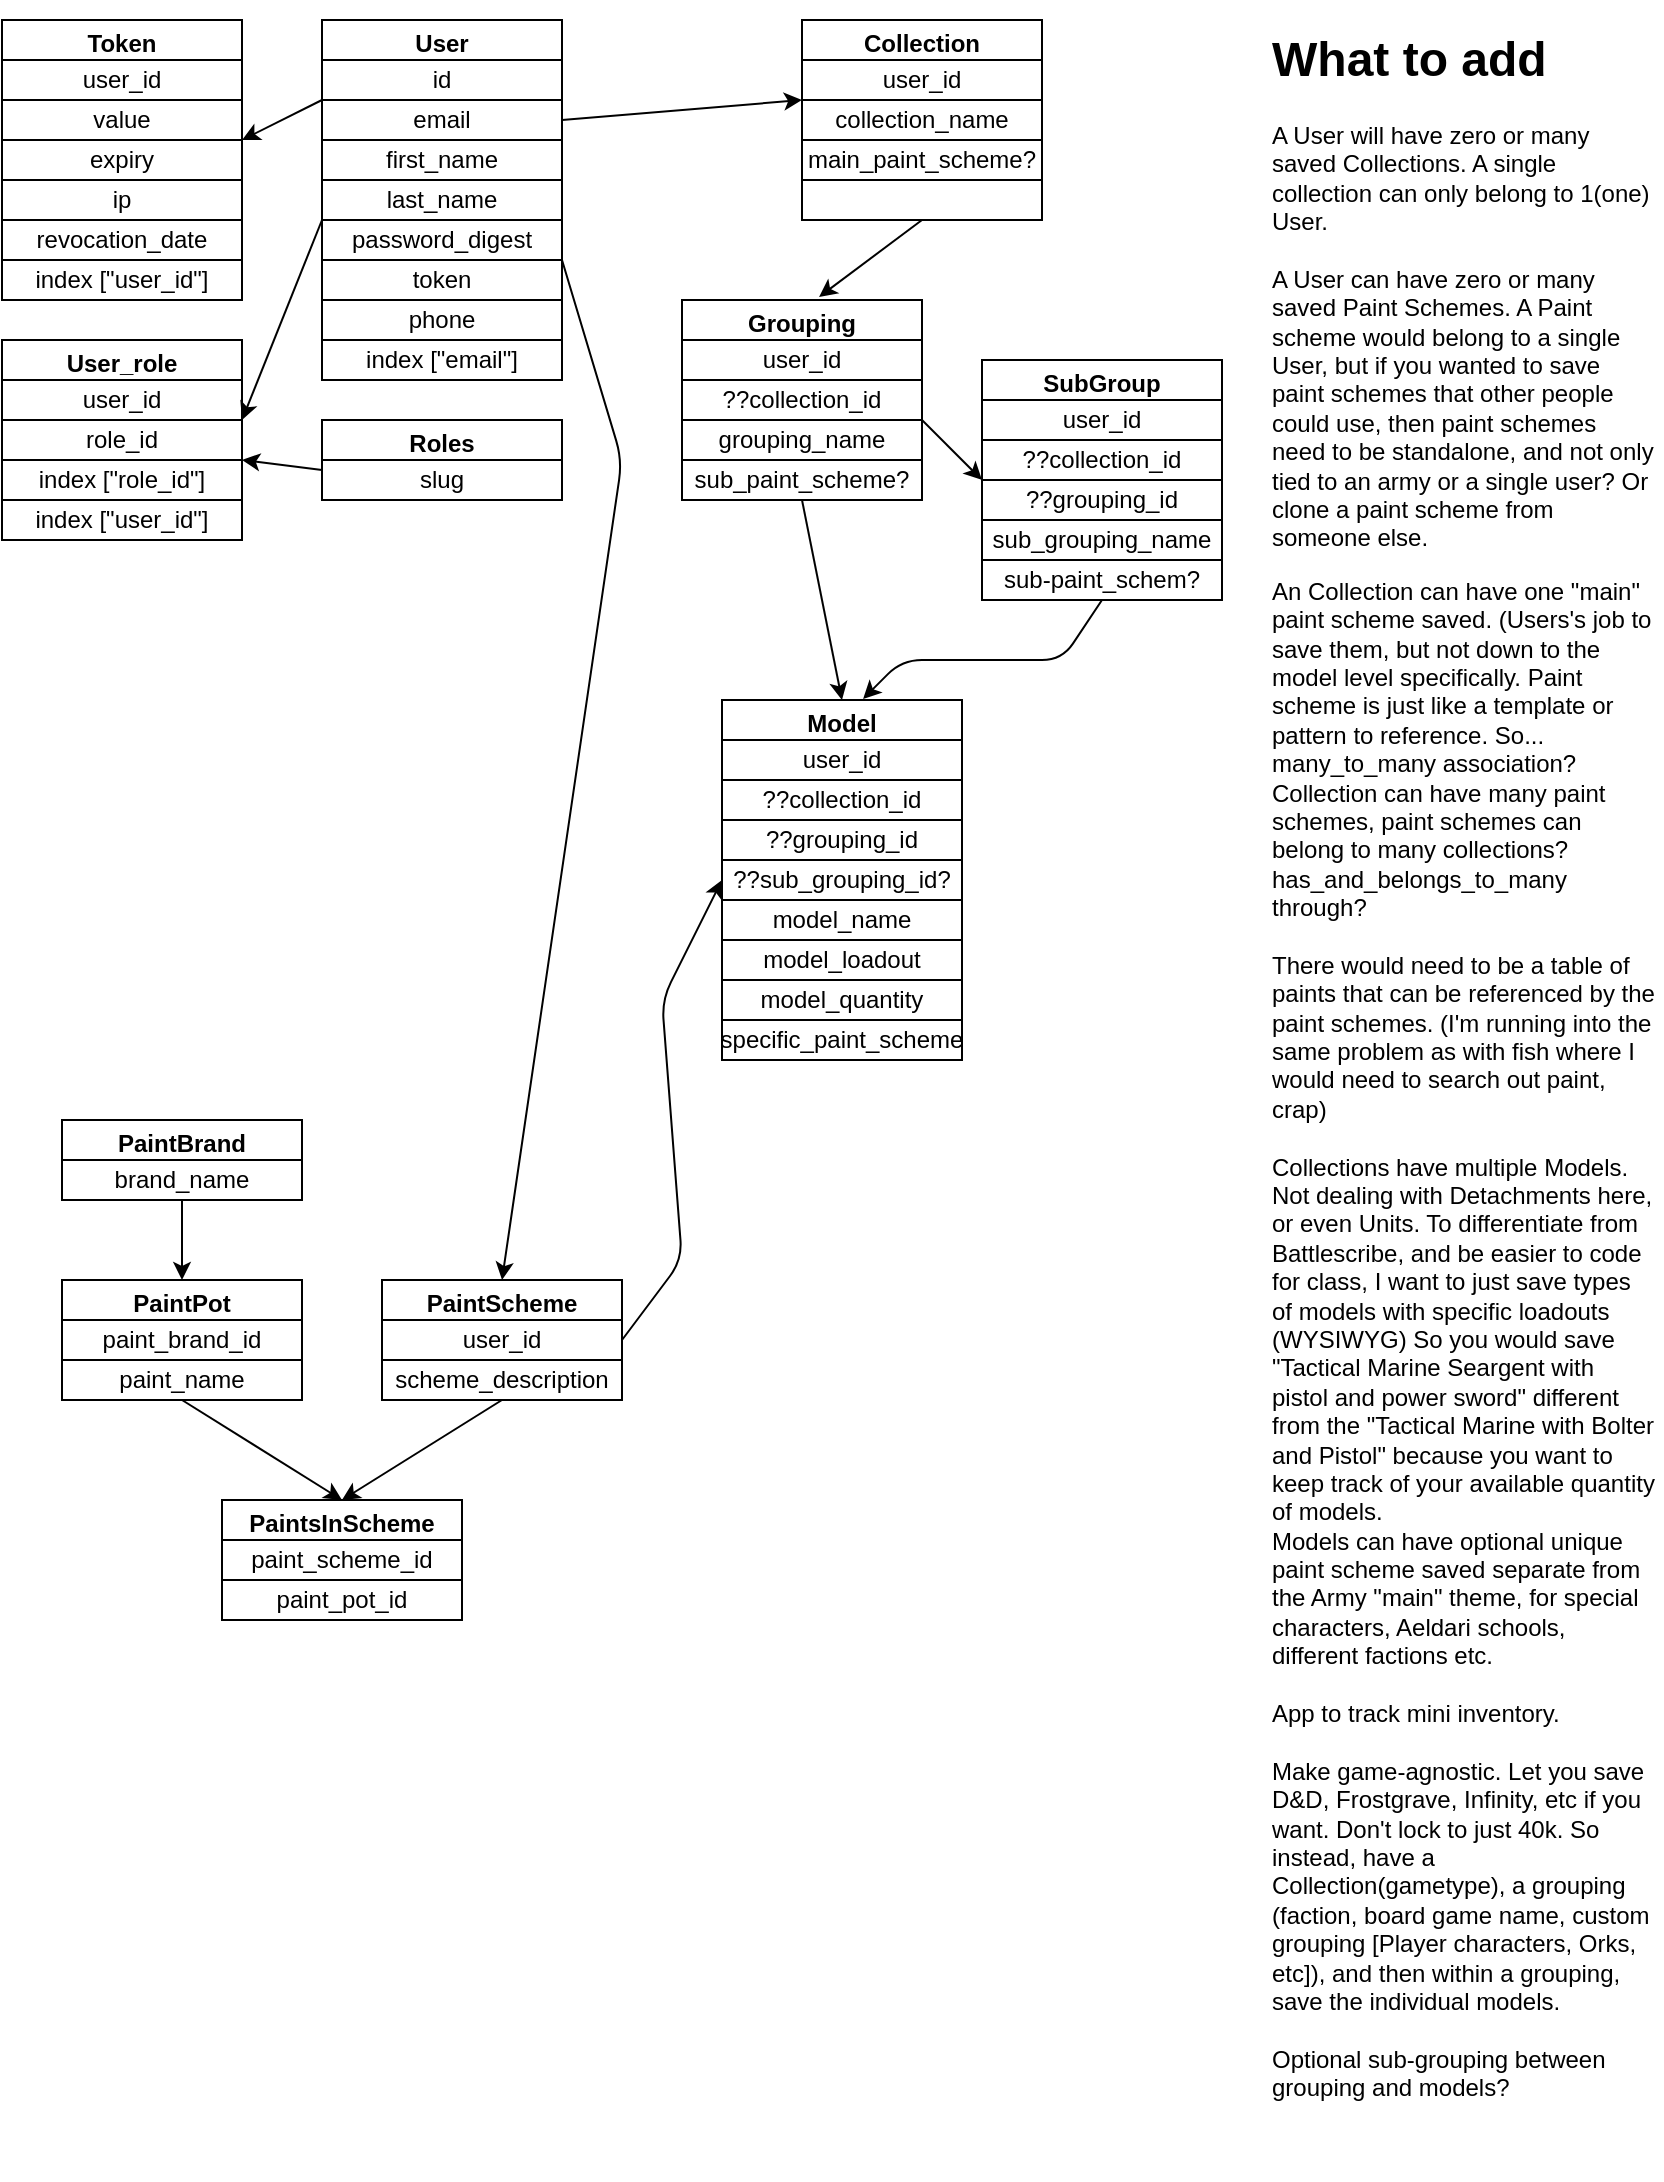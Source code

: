 <mxfile>
    <diagram id="tq_mJF6on8W3urc6wu1b" name="Page-1">
        <mxGraphModel dx="762" dy="540" grid="1" gridSize="10" guides="1" tooltips="1" connect="1" arrows="1" fold="1" page="1" pageScale="1" pageWidth="850" pageHeight="1100" math="0" shadow="0">
            <root>
                <mxCell id="0"/>
                <mxCell id="1" parent="0"/>
                <mxCell id="8" value="User" style="swimlane;whiteSpace=wrap;html=1;" vertex="1" parent="1">
                    <mxGeometry x="170" y="10" width="120" height="180" as="geometry">
                        <mxRectangle x="40" y="40" width="70" height="30" as="alternateBounds"/>
                    </mxGeometry>
                </mxCell>
                <mxCell id="13" value="" style="rounded=0;whiteSpace=wrap;html=1;" vertex="1" parent="8">
                    <mxGeometry y="20" width="120" height="20" as="geometry"/>
                </mxCell>
                <mxCell id="14" value="" style="rounded=0;whiteSpace=wrap;html=1;" vertex="1" parent="8">
                    <mxGeometry y="40" width="120" height="20" as="geometry"/>
                </mxCell>
                <mxCell id="15" value="" style="rounded=0;whiteSpace=wrap;html=1;" vertex="1" parent="8">
                    <mxGeometry y="60" width="120" height="20" as="geometry"/>
                </mxCell>
                <mxCell id="16" value="" style="rounded=0;whiteSpace=wrap;html=1;" vertex="1" parent="8">
                    <mxGeometry y="80" width="120" height="20" as="geometry"/>
                </mxCell>
                <mxCell id="17" value="" style="rounded=0;whiteSpace=wrap;html=1;" vertex="1" parent="8">
                    <mxGeometry y="100" width="120" height="20" as="geometry"/>
                </mxCell>
                <mxCell id="18" value="" style="rounded=0;whiteSpace=wrap;html=1;" vertex="1" parent="8">
                    <mxGeometry y="120" width="120" height="20" as="geometry"/>
                </mxCell>
                <mxCell id="20" value="id" style="text;html=1;strokeColor=none;fillColor=none;align=center;verticalAlign=middle;whiteSpace=wrap;rounded=0;" vertex="1" parent="8">
                    <mxGeometry y="20" width="120" height="20" as="geometry"/>
                </mxCell>
                <mxCell id="21" value="email" style="text;html=1;strokeColor=none;fillColor=none;align=center;verticalAlign=middle;whiteSpace=wrap;rounded=0;" vertex="1" parent="8">
                    <mxGeometry y="40" width="120" height="20" as="geometry"/>
                </mxCell>
                <mxCell id="22" value="first_name" style="text;html=1;strokeColor=none;fillColor=none;align=center;verticalAlign=middle;whiteSpace=wrap;rounded=0;" vertex="1" parent="8">
                    <mxGeometry y="60" width="120" height="20" as="geometry"/>
                </mxCell>
                <mxCell id="23" value="last_name" style="text;html=1;strokeColor=none;fillColor=none;align=center;verticalAlign=middle;whiteSpace=wrap;rounded=0;" vertex="1" parent="8">
                    <mxGeometry y="80" width="120" height="20" as="geometry"/>
                </mxCell>
                <mxCell id="24" value="password_digest" style="text;html=1;strokeColor=none;fillColor=none;align=center;verticalAlign=middle;whiteSpace=wrap;rounded=0;" vertex="1" parent="8">
                    <mxGeometry y="100" width="120" height="20" as="geometry"/>
                </mxCell>
                <mxCell id="25" value="token" style="text;html=1;strokeColor=none;fillColor=none;align=center;verticalAlign=middle;whiteSpace=wrap;rounded=0;" vertex="1" parent="8">
                    <mxGeometry y="120" width="120" height="20" as="geometry"/>
                </mxCell>
                <mxCell id="68" value="index [&quot;email&quot;]" style="rounded=0;whiteSpace=wrap;html=1;" vertex="1" parent="8">
                    <mxGeometry y="160" width="120" height="20" as="geometry"/>
                </mxCell>
                <mxCell id="69" value="phone" style="rounded=0;whiteSpace=wrap;html=1;" vertex="1" parent="8">
                    <mxGeometry y="140" width="120" height="20" as="geometry"/>
                </mxCell>
                <mxCell id="27" value="Roles" style="swimlane;whiteSpace=wrap;html=1;" vertex="1" parent="1">
                    <mxGeometry x="170" y="210" width="120" height="40" as="geometry">
                        <mxRectangle x="40" y="40" width="70" height="30" as="alternateBounds"/>
                    </mxGeometry>
                </mxCell>
                <mxCell id="28" value="" style="rounded=0;whiteSpace=wrap;html=1;" vertex="1" parent="27">
                    <mxGeometry y="20" width="120" height="20" as="geometry"/>
                </mxCell>
                <mxCell id="34" value="slug" style="text;html=1;strokeColor=none;fillColor=none;align=center;verticalAlign=middle;whiteSpace=wrap;rounded=0;" vertex="1" parent="27">
                    <mxGeometry y="20" width="120" height="20" as="geometry"/>
                </mxCell>
                <mxCell id="40" value="Token" style="swimlane;whiteSpace=wrap;html=1;" vertex="1" parent="1">
                    <mxGeometry x="10" y="10" width="120" height="140" as="geometry">
                        <mxRectangle x="40" y="40" width="70" height="30" as="alternateBounds"/>
                    </mxGeometry>
                </mxCell>
                <mxCell id="41" value="" style="rounded=0;whiteSpace=wrap;html=1;" vertex="1" parent="40">
                    <mxGeometry y="20" width="120" height="20" as="geometry"/>
                </mxCell>
                <mxCell id="42" value="" style="rounded=0;whiteSpace=wrap;html=1;" vertex="1" parent="40">
                    <mxGeometry y="40" width="120" height="20" as="geometry"/>
                </mxCell>
                <mxCell id="43" value="" style="rounded=0;whiteSpace=wrap;html=1;" vertex="1" parent="40">
                    <mxGeometry y="60" width="120" height="20" as="geometry"/>
                </mxCell>
                <mxCell id="44" value="" style="rounded=0;whiteSpace=wrap;html=1;" vertex="1" parent="40">
                    <mxGeometry y="80" width="120" height="20" as="geometry"/>
                </mxCell>
                <mxCell id="45" value="" style="rounded=0;whiteSpace=wrap;html=1;" vertex="1" parent="40">
                    <mxGeometry y="100" width="120" height="20" as="geometry"/>
                </mxCell>
                <mxCell id="46" value="" style="rounded=0;whiteSpace=wrap;html=1;" vertex="1" parent="40">
                    <mxGeometry y="120" width="120" height="20" as="geometry"/>
                </mxCell>
                <mxCell id="47" value="user_id" style="text;html=1;strokeColor=none;fillColor=none;align=center;verticalAlign=middle;whiteSpace=wrap;rounded=0;" vertex="1" parent="40">
                    <mxGeometry y="20" width="120" height="20" as="geometry"/>
                </mxCell>
                <mxCell id="48" value="value" style="text;html=1;strokeColor=none;fillColor=none;align=center;verticalAlign=middle;whiteSpace=wrap;rounded=0;" vertex="1" parent="40">
                    <mxGeometry y="40" width="120" height="20" as="geometry"/>
                </mxCell>
                <mxCell id="49" value="expiry" style="text;html=1;strokeColor=none;fillColor=none;align=center;verticalAlign=middle;whiteSpace=wrap;rounded=0;" vertex="1" parent="40">
                    <mxGeometry y="60" width="120" height="20" as="geometry"/>
                </mxCell>
                <mxCell id="50" value="ip" style="text;html=1;strokeColor=none;fillColor=none;align=center;verticalAlign=middle;whiteSpace=wrap;rounded=0;" vertex="1" parent="40">
                    <mxGeometry y="80" width="120" height="20" as="geometry"/>
                </mxCell>
                <mxCell id="51" value="revocation_date" style="text;html=1;strokeColor=none;fillColor=none;align=center;verticalAlign=middle;whiteSpace=wrap;rounded=0;" vertex="1" parent="40">
                    <mxGeometry y="100" width="120" height="20" as="geometry"/>
                </mxCell>
                <mxCell id="52" value="index [&quot;user_id&quot;]" style="text;html=1;strokeColor=none;fillColor=none;align=center;verticalAlign=middle;whiteSpace=wrap;rounded=0;" vertex="1" parent="40">
                    <mxGeometry y="120" width="120" height="20" as="geometry"/>
                </mxCell>
                <mxCell id="53" value="User_role" style="swimlane;whiteSpace=wrap;html=1;" vertex="1" parent="1">
                    <mxGeometry x="10" y="170" width="120" height="100" as="geometry">
                        <mxRectangle x="40" y="40" width="70" height="30" as="alternateBounds"/>
                    </mxGeometry>
                </mxCell>
                <mxCell id="54" value="" style="rounded=0;whiteSpace=wrap;html=1;" vertex="1" parent="53">
                    <mxGeometry y="20" width="120" height="20" as="geometry"/>
                </mxCell>
                <mxCell id="55" value="" style="rounded=0;whiteSpace=wrap;html=1;" vertex="1" parent="53">
                    <mxGeometry y="40" width="120" height="20" as="geometry"/>
                </mxCell>
                <mxCell id="56" value="" style="rounded=0;whiteSpace=wrap;html=1;" vertex="1" parent="53">
                    <mxGeometry y="60" width="120" height="20" as="geometry"/>
                </mxCell>
                <mxCell id="57" value="" style="rounded=0;whiteSpace=wrap;html=1;" vertex="1" parent="53">
                    <mxGeometry y="80" width="120" height="20" as="geometry"/>
                </mxCell>
                <mxCell id="60" value="user_id" style="text;html=1;strokeColor=none;fillColor=none;align=center;verticalAlign=middle;whiteSpace=wrap;rounded=0;" vertex="1" parent="53">
                    <mxGeometry y="20" width="120" height="20" as="geometry"/>
                </mxCell>
                <mxCell id="61" value="role_id" style="text;html=1;strokeColor=none;fillColor=none;align=center;verticalAlign=middle;whiteSpace=wrap;rounded=0;" vertex="1" parent="53">
                    <mxGeometry y="40" width="120" height="20" as="geometry"/>
                </mxCell>
                <mxCell id="62" value="index [&quot;role_id&quot;]" style="text;html=1;strokeColor=none;fillColor=none;align=center;verticalAlign=middle;whiteSpace=wrap;rounded=0;" vertex="1" parent="53">
                    <mxGeometry y="60" width="120" height="20" as="geometry"/>
                </mxCell>
                <mxCell id="63" value="index [&quot;user_id&quot;]" style="text;html=1;strokeColor=none;fillColor=none;align=center;verticalAlign=middle;whiteSpace=wrap;rounded=0;" vertex="1" parent="53">
                    <mxGeometry y="80" width="120" height="20" as="geometry"/>
                </mxCell>
                <mxCell id="239" style="edgeStyle=none;html=1;exitX=0.5;exitY=1;exitDx=0;exitDy=0;entryX=0.571;entryY=-0.015;entryDx=0;entryDy=0;entryPerimeter=0;" edge="1" parent="1" source="70" target="89">
                    <mxGeometry relative="1" as="geometry"/>
                </mxCell>
                <mxCell id="70" value="Collection" style="swimlane;whiteSpace=wrap;html=1;" vertex="1" parent="1">
                    <mxGeometry x="410" y="10" width="120" height="100" as="geometry">
                        <mxRectangle x="40" y="40" width="70" height="30" as="alternateBounds"/>
                    </mxGeometry>
                </mxCell>
                <mxCell id="71" value="" style="rounded=0;whiteSpace=wrap;html=1;" vertex="1" parent="70">
                    <mxGeometry y="20" width="120" height="20" as="geometry"/>
                </mxCell>
                <mxCell id="72" value="" style="rounded=0;whiteSpace=wrap;html=1;" vertex="1" parent="70">
                    <mxGeometry y="40" width="120" height="20" as="geometry"/>
                </mxCell>
                <mxCell id="73" value="" style="rounded=0;whiteSpace=wrap;html=1;" vertex="1" parent="70">
                    <mxGeometry y="60" width="120" height="20" as="geometry"/>
                </mxCell>
                <mxCell id="77" value="user_id" style="text;html=1;strokeColor=none;fillColor=none;align=center;verticalAlign=middle;whiteSpace=wrap;rounded=0;" vertex="1" parent="70">
                    <mxGeometry y="20" width="120" height="20" as="geometry"/>
                </mxCell>
                <mxCell id="78" value="collection_name" style="text;html=1;strokeColor=none;fillColor=none;align=center;verticalAlign=middle;whiteSpace=wrap;rounded=0;" vertex="1" parent="70">
                    <mxGeometry y="40" width="120" height="20" as="geometry"/>
                </mxCell>
                <mxCell id="79" value="main_paint_scheme?" style="text;html=1;strokeColor=none;fillColor=none;align=center;verticalAlign=middle;whiteSpace=wrap;rounded=0;" vertex="1" parent="70">
                    <mxGeometry y="60" width="120" height="20" as="geometry"/>
                </mxCell>
                <mxCell id="86" style="edgeStyle=none;html=1;exitX=0;exitY=0;exitDx=0;exitDy=0;entryX=1;entryY=1;entryDx=0;entryDy=0;" edge="1" parent="1" source="21" target="48">
                    <mxGeometry relative="1" as="geometry"/>
                </mxCell>
                <mxCell id="87" style="edgeStyle=none;html=1;exitX=0;exitY=0;exitDx=0;exitDy=0;entryX=1;entryY=0;entryDx=0;entryDy=0;" edge="1" parent="1" source="24" target="61">
                    <mxGeometry relative="1" as="geometry"/>
                </mxCell>
                <mxCell id="88" style="edgeStyle=none;html=1;exitX=0;exitY=0.25;exitDx=0;exitDy=0;entryX=1;entryY=0;entryDx=0;entryDy=0;" edge="1" parent="1" source="34" target="62">
                    <mxGeometry relative="1" as="geometry"/>
                </mxCell>
                <mxCell id="89" value="Grouping" style="swimlane;whiteSpace=wrap;html=1;" vertex="1" parent="1">
                    <mxGeometry x="350" y="150" width="120" height="100" as="geometry">
                        <mxRectangle x="40" y="40" width="70" height="30" as="alternateBounds"/>
                    </mxGeometry>
                </mxCell>
                <mxCell id="90" value="" style="rounded=0;whiteSpace=wrap;html=1;" vertex="1" parent="89">
                    <mxGeometry y="20" width="120" height="20" as="geometry"/>
                </mxCell>
                <mxCell id="91" value="??collection_id" style="rounded=0;whiteSpace=wrap;html=1;" vertex="1" parent="89">
                    <mxGeometry y="40" width="120" height="20" as="geometry"/>
                </mxCell>
                <mxCell id="92" value="" style="rounded=0;whiteSpace=wrap;html=1;" vertex="1" parent="89">
                    <mxGeometry y="60" width="120" height="20" as="geometry"/>
                </mxCell>
                <mxCell id="93" value="" style="rounded=0;whiteSpace=wrap;html=1;" vertex="1" parent="89">
                    <mxGeometry y="80" width="120" height="20" as="geometry"/>
                </mxCell>
                <mxCell id="96" value="user_id" style="text;html=1;strokeColor=none;fillColor=none;align=center;verticalAlign=middle;whiteSpace=wrap;rounded=0;" vertex="1" parent="89">
                    <mxGeometry y="20" width="120" height="20" as="geometry"/>
                </mxCell>
                <mxCell id="98" value="grouping_name" style="text;html=1;strokeColor=none;fillColor=none;align=center;verticalAlign=middle;whiteSpace=wrap;rounded=0;" vertex="1" parent="89">
                    <mxGeometry y="60" width="120" height="20" as="geometry"/>
                </mxCell>
                <mxCell id="99" value="sub_paint_scheme?" style="text;html=1;strokeColor=none;fillColor=none;align=center;verticalAlign=middle;whiteSpace=wrap;rounded=0;" vertex="1" parent="89">
                    <mxGeometry y="80" width="120" height="20" as="geometry"/>
                </mxCell>
                <mxCell id="105" value="&lt;h1&gt;What to add&lt;/h1&gt;&lt;p&gt;A User will have zero or many saved Collections. A single collection can only belong to 1(one) User.&amp;nbsp;&lt;br&gt;&lt;br&gt;A User can have zero or many saved Paint Schemes. A Paint scheme would belong to a single User, but if you wanted to save paint schemes that other people could use, then paint schemes need to be standalone, and not only tied to an army or a single user? Or clone a paint scheme from someone else.&amp;nbsp;&lt;br&gt;&lt;/p&gt;&lt;p&gt;An Collection can have one &quot;main&quot; paint scheme saved. (Users's job to save them, but not down to the model level specifically. Paint scheme is just like a template or pattern to reference. So... many_to_many association? Collection can have many paint schemes, paint schemes can belong to many collections? has_and_belongs_to_many through?&lt;br&gt;&lt;br&gt;There would need to be a table of paints that can be referenced by the paint schemes. (I'm running into the same problem as with fish where I would need to search out paint, crap)&amp;nbsp;&lt;br&gt;&lt;br&gt;Collections have multiple Models. Not dealing with Detachments here, or even Units. To differentiate from Battlescribe, and be easier to code for class, I want to just save types of models with specific loadouts (WYSIWYG) So you would save &quot;Tactical Marine Seargent with pistol and power sword&quot; different from the &quot;Tactical Marine with Bolter and Pistol&quot; because you want to keep track of your available quantity of models.&amp;nbsp;&lt;br&gt;Models can have optional unique paint scheme saved separate from the Army &quot;main&quot; theme, for special characters, Aeldari schools, different factions etc.&amp;nbsp;&lt;br&gt;&lt;br&gt;App to track mini inventory.&amp;nbsp;&lt;br&gt;&lt;br&gt;Make game-agnostic. Let you save D&amp;amp;D, Frostgrave, Infinity, etc if you want. Don't lock to just 40k. So instead, have a Collection(gametype), a grouping (faction, board game name, custom grouping [Player characters, Orks, etc]), and then within a grouping, save the individual models.&amp;nbsp;&lt;br&gt;&lt;br&gt;Optional sub-grouping between grouping and models?&amp;nbsp;&lt;br&gt;&lt;/p&gt;" style="text;html=1;strokeColor=none;fillColor=none;spacing=5;spacingTop=-20;whiteSpace=wrap;overflow=hidden;rounded=0;" vertex="1" parent="1">
                    <mxGeometry x="640" y="10" width="200" height="1080" as="geometry"/>
                </mxCell>
                <mxCell id="138" value="SubGroup" style="swimlane;whiteSpace=wrap;html=1;" vertex="1" parent="1">
                    <mxGeometry x="500" y="180" width="120" height="120" as="geometry">
                        <mxRectangle x="40" y="40" width="70" height="30" as="alternateBounds"/>
                    </mxGeometry>
                </mxCell>
                <mxCell id="139" value="" style="rounded=0;whiteSpace=wrap;html=1;" vertex="1" parent="138">
                    <mxGeometry y="20" width="120" height="20" as="geometry"/>
                </mxCell>
                <mxCell id="140" value="" style="rounded=0;whiteSpace=wrap;html=1;" vertex="1" parent="138">
                    <mxGeometry y="40" width="120" height="20" as="geometry"/>
                </mxCell>
                <mxCell id="141" value="" style="rounded=0;whiteSpace=wrap;html=1;" vertex="1" parent="138">
                    <mxGeometry y="60" width="120" height="20" as="geometry"/>
                </mxCell>
                <mxCell id="142" value="" style="rounded=0;whiteSpace=wrap;html=1;" vertex="1" parent="138">
                    <mxGeometry y="80" width="120" height="20" as="geometry"/>
                </mxCell>
                <mxCell id="143" value="" style="rounded=0;whiteSpace=wrap;html=1;" vertex="1" parent="138">
                    <mxGeometry y="100" width="120" height="20" as="geometry"/>
                </mxCell>
                <mxCell id="145" value="user_id" style="text;html=1;strokeColor=none;fillColor=none;align=center;verticalAlign=middle;whiteSpace=wrap;rounded=0;" vertex="1" parent="138">
                    <mxGeometry y="20" width="120" height="20" as="geometry"/>
                </mxCell>
                <mxCell id="146" value="??collection_id" style="text;html=1;strokeColor=none;fillColor=none;align=center;verticalAlign=middle;whiteSpace=wrap;rounded=0;" vertex="1" parent="138">
                    <mxGeometry y="40" width="120" height="20" as="geometry"/>
                </mxCell>
                <mxCell id="147" value="??grouping_id" style="text;html=1;strokeColor=none;fillColor=none;align=center;verticalAlign=middle;whiteSpace=wrap;rounded=0;" vertex="1" parent="138">
                    <mxGeometry y="60" width="120" height="20" as="geometry"/>
                </mxCell>
                <mxCell id="148" value="sub_grouping_name" style="text;html=1;strokeColor=none;fillColor=none;align=center;verticalAlign=middle;whiteSpace=wrap;rounded=0;" vertex="1" parent="138">
                    <mxGeometry y="80" width="120" height="20" as="geometry"/>
                </mxCell>
                <mxCell id="149" value="sub-paint_schem?" style="text;html=1;strokeColor=none;fillColor=none;align=center;verticalAlign=middle;whiteSpace=wrap;rounded=0;" vertex="1" parent="138">
                    <mxGeometry y="100" width="120" height="20" as="geometry"/>
                </mxCell>
                <mxCell id="153" value="Model" style="swimlane;whiteSpace=wrap;html=1;" vertex="1" parent="1">
                    <mxGeometry x="370" y="350" width="120" height="180" as="geometry">
                        <mxRectangle x="40" y="40" width="70" height="30" as="alternateBounds"/>
                    </mxGeometry>
                </mxCell>
                <mxCell id="154" value="" style="rounded=0;whiteSpace=wrap;html=1;" vertex="1" parent="153">
                    <mxGeometry y="20" width="120" height="20" as="geometry"/>
                </mxCell>
                <mxCell id="155" value="" style="rounded=0;whiteSpace=wrap;html=1;" vertex="1" parent="153">
                    <mxGeometry y="40" width="120" height="20" as="geometry"/>
                </mxCell>
                <mxCell id="156" value="" style="rounded=0;whiteSpace=wrap;html=1;" vertex="1" parent="153">
                    <mxGeometry y="60" width="120" height="20" as="geometry"/>
                </mxCell>
                <mxCell id="157" value="" style="rounded=0;whiteSpace=wrap;html=1;" vertex="1" parent="153">
                    <mxGeometry y="80" width="120" height="20" as="geometry"/>
                </mxCell>
                <mxCell id="158" value="model_name" style="rounded=0;whiteSpace=wrap;html=1;" vertex="1" parent="153">
                    <mxGeometry y="100" width="120" height="20" as="geometry"/>
                </mxCell>
                <mxCell id="159" value="" style="rounded=0;whiteSpace=wrap;html=1;" vertex="1" parent="153">
                    <mxGeometry y="120" width="120" height="20" as="geometry"/>
                </mxCell>
                <mxCell id="163" value="??sub_grouping_id?" style="text;html=1;strokeColor=none;fillColor=none;align=center;verticalAlign=middle;whiteSpace=wrap;rounded=0;" vertex="1" parent="153">
                    <mxGeometry y="80" width="120" height="20" as="geometry"/>
                </mxCell>
                <mxCell id="165" value="model_loadout" style="text;html=1;strokeColor=none;fillColor=none;align=center;verticalAlign=middle;whiteSpace=wrap;rounded=0;" vertex="1" parent="153">
                    <mxGeometry y="120" width="120" height="20" as="geometry"/>
                </mxCell>
                <mxCell id="166" value="specific_paint_scheme" style="rounded=0;whiteSpace=wrap;html=1;" vertex="1" parent="153">
                    <mxGeometry y="160" width="120" height="20" as="geometry"/>
                </mxCell>
                <mxCell id="167" value="model_quantity" style="rounded=0;whiteSpace=wrap;html=1;" vertex="1" parent="153">
                    <mxGeometry y="140" width="120" height="20" as="geometry"/>
                </mxCell>
                <mxCell id="198" value="user_id" style="text;html=1;strokeColor=none;fillColor=none;align=center;verticalAlign=middle;whiteSpace=wrap;rounded=0;" vertex="1" parent="153">
                    <mxGeometry y="20" width="120" height="20" as="geometry"/>
                </mxCell>
                <mxCell id="199" value="??collection_id" style="text;html=1;strokeColor=none;fillColor=none;align=center;verticalAlign=middle;whiteSpace=wrap;rounded=0;" vertex="1" parent="153">
                    <mxGeometry y="40" width="120" height="20" as="geometry"/>
                </mxCell>
                <mxCell id="200" value="??grouping_id" style="text;html=1;strokeColor=none;fillColor=none;align=center;verticalAlign=middle;whiteSpace=wrap;rounded=0;" vertex="1" parent="153">
                    <mxGeometry y="60" width="120" height="20" as="geometry"/>
                </mxCell>
                <mxCell id="168" value="PaintPot" style="swimlane;whiteSpace=wrap;html=1;" vertex="1" parent="1">
                    <mxGeometry x="40" y="640" width="120" height="60" as="geometry">
                        <mxRectangle x="40" y="40" width="70" height="30" as="alternateBounds"/>
                    </mxGeometry>
                </mxCell>
                <mxCell id="169" value="" style="rounded=0;whiteSpace=wrap;html=1;" vertex="1" parent="168">
                    <mxGeometry y="20" width="120" height="20" as="geometry"/>
                </mxCell>
                <mxCell id="170" value="" style="rounded=0;whiteSpace=wrap;html=1;" vertex="1" parent="168">
                    <mxGeometry y="40" width="120" height="20" as="geometry"/>
                </mxCell>
                <mxCell id="176" value="paint_name" style="text;html=1;strokeColor=none;fillColor=none;align=center;verticalAlign=middle;whiteSpace=wrap;rounded=0;" vertex="1" parent="168">
                    <mxGeometry y="40" width="120" height="20" as="geometry"/>
                </mxCell>
                <mxCell id="216" value="paint_brand_id" style="text;html=1;strokeColor=none;fillColor=none;align=center;verticalAlign=middle;whiteSpace=wrap;rounded=0;" vertex="1" parent="168">
                    <mxGeometry y="20" width="120" height="20" as="geometry"/>
                </mxCell>
                <mxCell id="183" value="PaintScheme" style="swimlane;whiteSpace=wrap;html=1;" vertex="1" parent="1">
                    <mxGeometry x="200" y="640" width="120" height="60" as="geometry">
                        <mxRectangle x="40" y="40" width="70" height="30" as="alternateBounds"/>
                    </mxGeometry>
                </mxCell>
                <mxCell id="184" value="" style="rounded=0;whiteSpace=wrap;html=1;" vertex="1" parent="183">
                    <mxGeometry y="20" width="120" height="20" as="geometry"/>
                </mxCell>
                <mxCell id="185" value="" style="rounded=0;whiteSpace=wrap;html=1;" vertex="1" parent="183">
                    <mxGeometry y="40" width="120" height="20" as="geometry"/>
                </mxCell>
                <mxCell id="190" value="user_id" style="text;html=1;strokeColor=none;fillColor=none;align=center;verticalAlign=middle;whiteSpace=wrap;rounded=0;" vertex="1" parent="183">
                    <mxGeometry y="20" width="120" height="20" as="geometry"/>
                </mxCell>
                <mxCell id="191" value="scheme_description" style="text;html=1;strokeColor=none;fillColor=none;align=center;verticalAlign=middle;whiteSpace=wrap;rounded=0;" vertex="1" parent="183">
                    <mxGeometry y="40" width="120" height="20" as="geometry"/>
                </mxCell>
                <mxCell id="201" value="PaintBrand" style="swimlane;whiteSpace=wrap;html=1;" vertex="1" parent="1">
                    <mxGeometry x="40" y="560" width="120" height="40" as="geometry">
                        <mxRectangle x="40" y="40" width="70" height="30" as="alternateBounds"/>
                    </mxGeometry>
                </mxCell>
                <mxCell id="202" value="" style="rounded=0;whiteSpace=wrap;html=1;" vertex="1" parent="201">
                    <mxGeometry y="20" width="120" height="20" as="geometry"/>
                </mxCell>
                <mxCell id="208" value="brand_name" style="text;html=1;strokeColor=none;fillColor=none;align=center;verticalAlign=middle;whiteSpace=wrap;rounded=0;" vertex="1" parent="201">
                    <mxGeometry y="20" width="120" height="20" as="geometry"/>
                </mxCell>
                <mxCell id="217" value="PaintsInScheme" style="swimlane;whiteSpace=wrap;html=1;" vertex="1" parent="1">
                    <mxGeometry x="120" y="750" width="120" height="60" as="geometry">
                        <mxRectangle x="40" y="40" width="70" height="30" as="alternateBounds"/>
                    </mxGeometry>
                </mxCell>
                <mxCell id="218" value="" style="rounded=0;whiteSpace=wrap;html=1;" vertex="1" parent="217">
                    <mxGeometry y="20" width="120" height="20" as="geometry"/>
                </mxCell>
                <mxCell id="219" value="" style="rounded=0;whiteSpace=wrap;html=1;" vertex="1" parent="217">
                    <mxGeometry y="40" width="120" height="20" as="geometry"/>
                </mxCell>
                <mxCell id="224" value="paint_pot_id" style="text;html=1;strokeColor=none;fillColor=none;align=center;verticalAlign=middle;whiteSpace=wrap;rounded=0;" vertex="1" parent="217">
                    <mxGeometry y="40" width="120" height="20" as="geometry"/>
                </mxCell>
                <mxCell id="231" value="paint_scheme_id" style="text;html=1;strokeColor=none;fillColor=none;align=center;verticalAlign=middle;whiteSpace=wrap;rounded=0;" vertex="1" parent="217">
                    <mxGeometry y="20" width="120" height="20" as="geometry"/>
                </mxCell>
                <mxCell id="234" style="edgeStyle=none;html=1;exitX=0.5;exitY=1;exitDx=0;exitDy=0;entryX=0.5;entryY=0;entryDx=0;entryDy=0;" edge="1" parent="1" source="208" target="168">
                    <mxGeometry relative="1" as="geometry"/>
                </mxCell>
                <mxCell id="235" style="edgeStyle=none;html=1;exitX=0.5;exitY=1;exitDx=0;exitDy=0;entryX=0.5;entryY=0;entryDx=0;entryDy=0;" edge="1" parent="1" source="176" target="217">
                    <mxGeometry relative="1" as="geometry"/>
                </mxCell>
                <mxCell id="236" style="edgeStyle=none;html=1;exitX=0.5;exitY=1;exitDx=0;exitDy=0;" edge="1" parent="1" source="191">
                    <mxGeometry relative="1" as="geometry">
                        <mxPoint x="180" y="750" as="targetPoint"/>
                    </mxGeometry>
                </mxCell>
                <mxCell id="237" style="edgeStyle=none;html=1;exitX=1;exitY=0;exitDx=0;exitDy=0;entryX=0.5;entryY=0;entryDx=0;entryDy=0;" edge="1" parent="1" source="25" target="183">
                    <mxGeometry relative="1" as="geometry">
                        <Array as="points">
                            <mxPoint x="320" y="230"/>
                        </Array>
                    </mxGeometry>
                </mxCell>
                <mxCell id="238" style="edgeStyle=none;html=1;exitX=1;exitY=0.5;exitDx=0;exitDy=0;entryX=0;entryY=0;entryDx=0;entryDy=0;" edge="1" parent="1" source="21" target="78">
                    <mxGeometry relative="1" as="geometry"/>
                </mxCell>
                <mxCell id="240" style="edgeStyle=none;html=1;exitX=1;exitY=0;exitDx=0;exitDy=0;entryX=0;entryY=1;entryDx=0;entryDy=0;" edge="1" parent="1" source="98" target="146">
                    <mxGeometry relative="1" as="geometry"/>
                </mxCell>
                <mxCell id="241" style="edgeStyle=none;html=1;exitX=0.5;exitY=1;exitDx=0;exitDy=0;entryX=0.5;entryY=0;entryDx=0;entryDy=0;" edge="1" parent="1" source="99" target="153">
                    <mxGeometry relative="1" as="geometry"/>
                </mxCell>
                <mxCell id="243" style="edgeStyle=none;html=1;exitX=0.5;exitY=1;exitDx=0;exitDy=0;entryX=0.588;entryY=-0.003;entryDx=0;entryDy=0;entryPerimeter=0;" edge="1" parent="1" source="149" target="153">
                    <mxGeometry relative="1" as="geometry">
                        <Array as="points">
                            <mxPoint x="540" y="330"/>
                            <mxPoint x="460" y="330"/>
                        </Array>
                    </mxGeometry>
                </mxCell>
                <mxCell id="244" style="edgeStyle=none;html=1;exitX=1;exitY=0.5;exitDx=0;exitDy=0;entryX=0;entryY=0.5;entryDx=0;entryDy=0;" edge="1" parent="1" source="190" target="163">
                    <mxGeometry relative="1" as="geometry">
                        <Array as="points">
                            <mxPoint x="350" y="630"/>
                            <mxPoint x="340" y="500"/>
                        </Array>
                    </mxGeometry>
                </mxCell>
            </root>
        </mxGraphModel>
    </diagram>
</mxfile>
